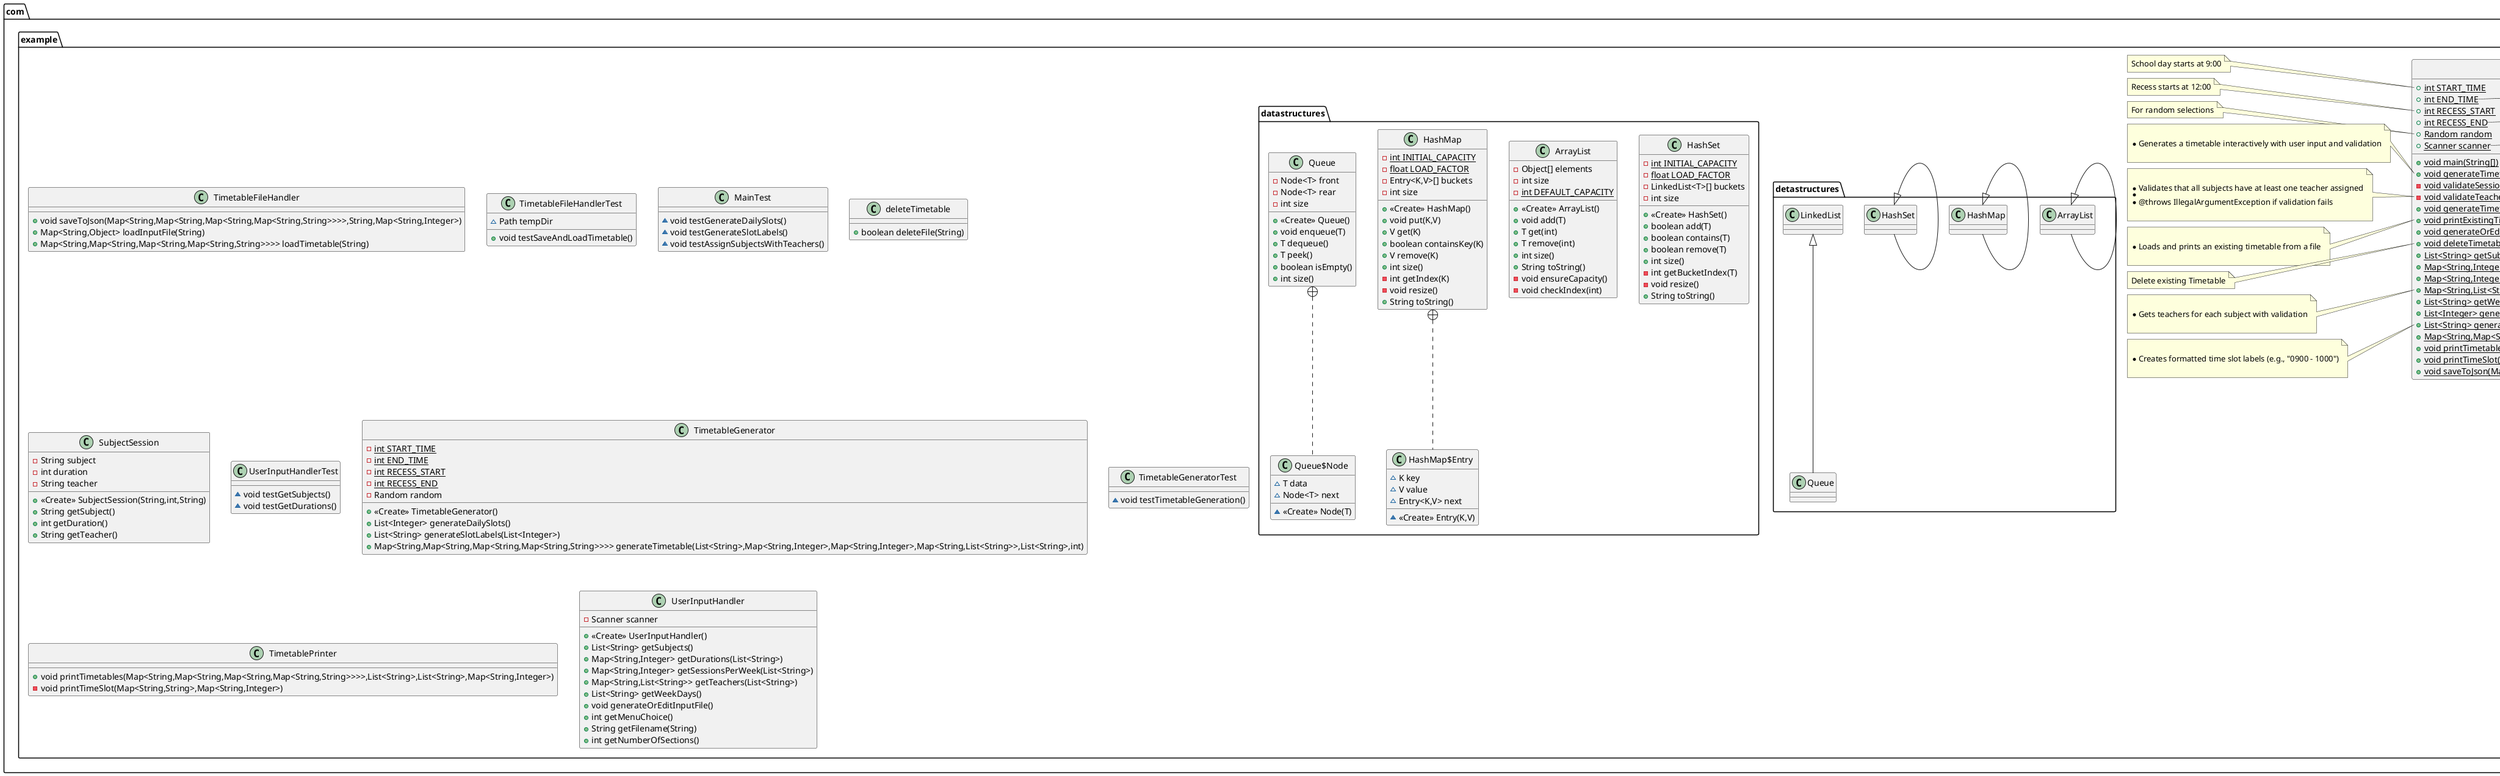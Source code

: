@startuml
class com.example.Main {
+ {static} int START_TIME
+ {static} int END_TIME
+ {static} int RECESS_START
+ {static} int RECESS_END
+ {static} Random random
+ {static} Scanner scanner
+ {static} void main(String[])
+ {static} void generateTimetableInteractive(UserInputHandler,TimetableGenerator,TimetablePrinter,TimetableFileHandler)
- {static} void validateSessionsPerWeek(Map<String,Integer>,List<String>)
- {static} void validateTeachers(Map<String,List<String>>,List<String>)
+ {static} void generateTimetableFromFile(UserInputHandler,TimetableGenerator,TimetablePrinter,TimetableFileHandler)
+ {static} void printExistingTimetable(UserInputHandler,TimetablePrinter,TimetableFileHandler)
+ {static} void generateOrEditInputFile()
+ {static} void deleteTimetableFile(UserInputHandler,TimetableFileHandler)
+ {static} List<String> getSubjects()
+ {static} Map<String,Integer> getDurations(List<String>)
+ {static} Map<String,Integer> getSessionsPerWeek(List<String>,List<String>)
+ {static} Map<String,List<String>> getTeachers(List<String>)
+ {static} List<String> getWeekDays()
+ {static} List<Integer> generateDailySlots()
+ {static} List<String> generateSlotLabels(List<Integer>)
+ {static} Map<String,Map<String,Map<String,Map<String,String>>>> assignSubjectsWithTeachers(List<String>,Map<String,Integer>,Map<String,Integer>,Map<String,List<String>>,List<String>,int,List<Integer>)
+ {static} void printTimetables(Map<String,Map<String,Map<String,Map<String,String>>>>,List<String>,List<String>,Map<String,Integer>)
+ {static} void printTimeSlot(Map<String,String>,Map<String,Integer>)
+ {static} void saveToJson(Map<String,Map<String,Map<String,Map<String,String>>>>,String,Map<String,Integer>)
}
note left of com.example.Main::START_TIME
 School day starts at 9:00
end note
note right of com.example.Main::END_TIME
 School day ends at 17:00
end note
note left of com.example.Main::RECESS_START
 Recess starts at 12:00
end note
note right of com.example.Main::RECESS_END
 Recess ends at 13:00
end note
note left of com.example.Main::random
 For random selections
end note
note right of com.example.Main::scanner
 For user input
end note

note left of com.example.Main::generateTimetableInteractive(UserInputHandler,TimetableGenerator,TimetablePrinter,TimetableFileHandler)

     * Generates a timetable interactively with user input and validation
     
end note
note right of com.example.Main::validateSessionsPerWeek(Map<String,Integer>,List<String>)

     * Validates if sessions per week exceed available days
     * 
     * @throws IllegalArgumentException if validation fails
     
end note
note left of com.example.Main::validateTeachers(Map<String,List<String>>,List<String>)

     * Validates that all subjects have at least one teacher assigned
     * 
     * @throws IllegalArgumentException if validation fails
     
end note
note right of com.example.Main::generateTimetableFromFile(UserInputHandler,TimetableGenerator,TimetablePrinter,TimetableFileHandler)

     * Generates a timetable from an input configuration file
     
end note
note left of com.example.Main::printExistingTimetable(UserInputHandler,TimetablePrinter,TimetableFileHandler)

     * Loads and prints an existing timetable from a file
     
end note
note right of com.example.Main::generateOrEditInputFile()

     * Generates or edits an input configuration file
     
end note
note left of com.example.Main::deleteTimetableFile(UserInputHandler,TimetableFileHandler)
 Delete existing Timetable
end note
note right of com.example.Main::getSessionsPerWeek(List<String>,List<String>)

     * Gets number of sessions per week for each subject with validation
     
end note
note left of com.example.Main::getTeachers(List<String>)

     * Gets teachers for each subject with validation
     
end note
note right of com.example.Main::generateDailySlots()

     * Generates time slots for the school day (9:00-17:00, excluding recess)
     
end note
note left of com.example.Main::generateSlotLabels(List<Integer>)

     * Creates formatted time slot labels (e.g., "0900 - 1000")
     
end note

class com.example.Main$SubjectSession {
~ String subject
~ int duration
~ String teacher
~ <<Create>> SubjectSession(String,int,String)
}
note top of com.example.Main$SubjectSession

     * Helper class to represent a subject session
     
end note



class com.example.TimetableFileHandler {
+ void saveToJson(Map<String,Map<String,Map<String,Map<String,String>>>>,String,Map<String,Integer>)
+ Map<String,Object> loadInputFile(String)
+ Map<String,Map<String,Map<String,Map<String,String>>>> loadTimetable(String)
}

class com.example.TimetableFileHandlerTest {
~ Path tempDir
+ void testSaveAndLoadTimetable()
}


class com.example.MainTest {
~ void testGenerateDailySlots()
~ void testGenerateSlotLabels()
~ void testAssignSubjectsWithTeachers()
}

class com.example.deleteTimetable {
+ boolean deleteFile(String)
}

class com.example.SubjectSession {
- String subject
- int duration
- String teacher
+ <<Create>> SubjectSession(String,int,String)
+ String getSubject()
+ int getDuration()
+ String getTeacher()
}


class com.example.detastructures.Queue {
}
class com.example.datastructures.HashSet {
- {static} int INITIAL_CAPACITY
- {static} float LOAD_FACTOR
- LinkedList<T>[] buckets
- int size
+ <<Create>> HashSet()
+ boolean add(T)
+ boolean contains(T)
+ boolean remove(T)
+ int size()
- int getBucketIndex(T)
- void resize()
+ String toString()
}


class com.example.UserInputHandlerTest {
~ void testGetSubjects()
~ void testGetDurations()
}

class com.example.datastructures.ArrayList {
- Object[] elements
- int size
- {static} int DEFAULT_CAPACITY
+ <<Create>> ArrayList()
+ void add(T)
+ T get(int)
+ T remove(int)
+ int size()
+ String toString()
- void ensureCapacity()
- void checkIndex(int)
}


class com.example.TimetableGenerator {
- {static} int START_TIME
- {static} int END_TIME
- {static} int RECESS_START
- {static} int RECESS_END
- Random random
+ <<Create>> TimetableGenerator()
+ List<Integer> generateDailySlots()
+ List<String> generateSlotLabels(List<Integer>)
+ Map<String,Map<String,Map<String,Map<String,String>>>> generateTimetable(List<String>,Map<String,Integer>,Map<String,Integer>,Map<String,List<String>>,List<String>,int)
}


class com.example.detastructures.ArrayList {
}
class com.example.TimetableGeneratorTest {
~ void testTimetableGeneration()
}

class com.example.detastructures.HashMap {
}
class com.example.TimetablePrinter {
+ void printTimetables(Map<String,Map<String,Map<String,Map<String,String>>>>,List<String>,List<String>,Map<String,Integer>)
- void printTimeSlot(Map<String,String>,Map<String,Integer>)
}

class com.example.UserInputHandler {
- Scanner scanner
+ <<Create>> UserInputHandler()
+ List<String> getSubjects()
+ Map<String,Integer> getDurations(List<String>)
+ Map<String,Integer> getSessionsPerWeek(List<String>)
+ Map<String,List<String>> getTeachers(List<String>)
+ List<String> getWeekDays()
+ void generateOrEditInputFile()
+ int getMenuChoice()
+ String getFilename(String)
+ int getNumberOfSections()
}


class com.example.detastructures.HashSet {
}
class com.example.datastructures.HashMap {
- {static} int INITIAL_CAPACITY
- {static} float LOAD_FACTOR
- Entry<K,V>[] buckets
- int size
+ <<Create>> HashMap()
+ void put(K,V)
+ V get(K)
+ boolean containsKey(K)
+ V remove(K)
+ int size()
- int getIndex(K)
- void resize()
+ String toString()
}


class com.example.datastructures.HashMap$Entry {
~ K key
~ V value
~ Entry<K,V> next
~ <<Create>> Entry(K,V)
}


class com.example.datastructures.Queue {
- Node<T> front
- Node<T> rear
- int size
+ <<Create>> Queue()
+ void enqueue(T)
+ T dequeue()
+ T peek()
+ boolean isEmpty()
+ int size()
}


class com.example.datastructures.Queue$Node {
~ T data
~ Node<T> next
~ <<Create>> Node(T)
}




com.example.Main +.. com.example.Main$SubjectSession
com.example.detastructures.LinkedList <|-- com.example.detastructures.Queue
com.example.detastructures.ArrayList <|-- com.example.detastructures.ArrayList
com.example.detastructures.HashMap <|-- com.example.detastructures.HashMap
com.example.detastructures.HashSet <|-- com.example.detastructures.HashSet
com.example.datastructures.HashMap +.. com.example.datastructures.HashMap$Entry
com.example.datastructures.Queue +.. com.example.datastructures.Queue$Node
@enduml